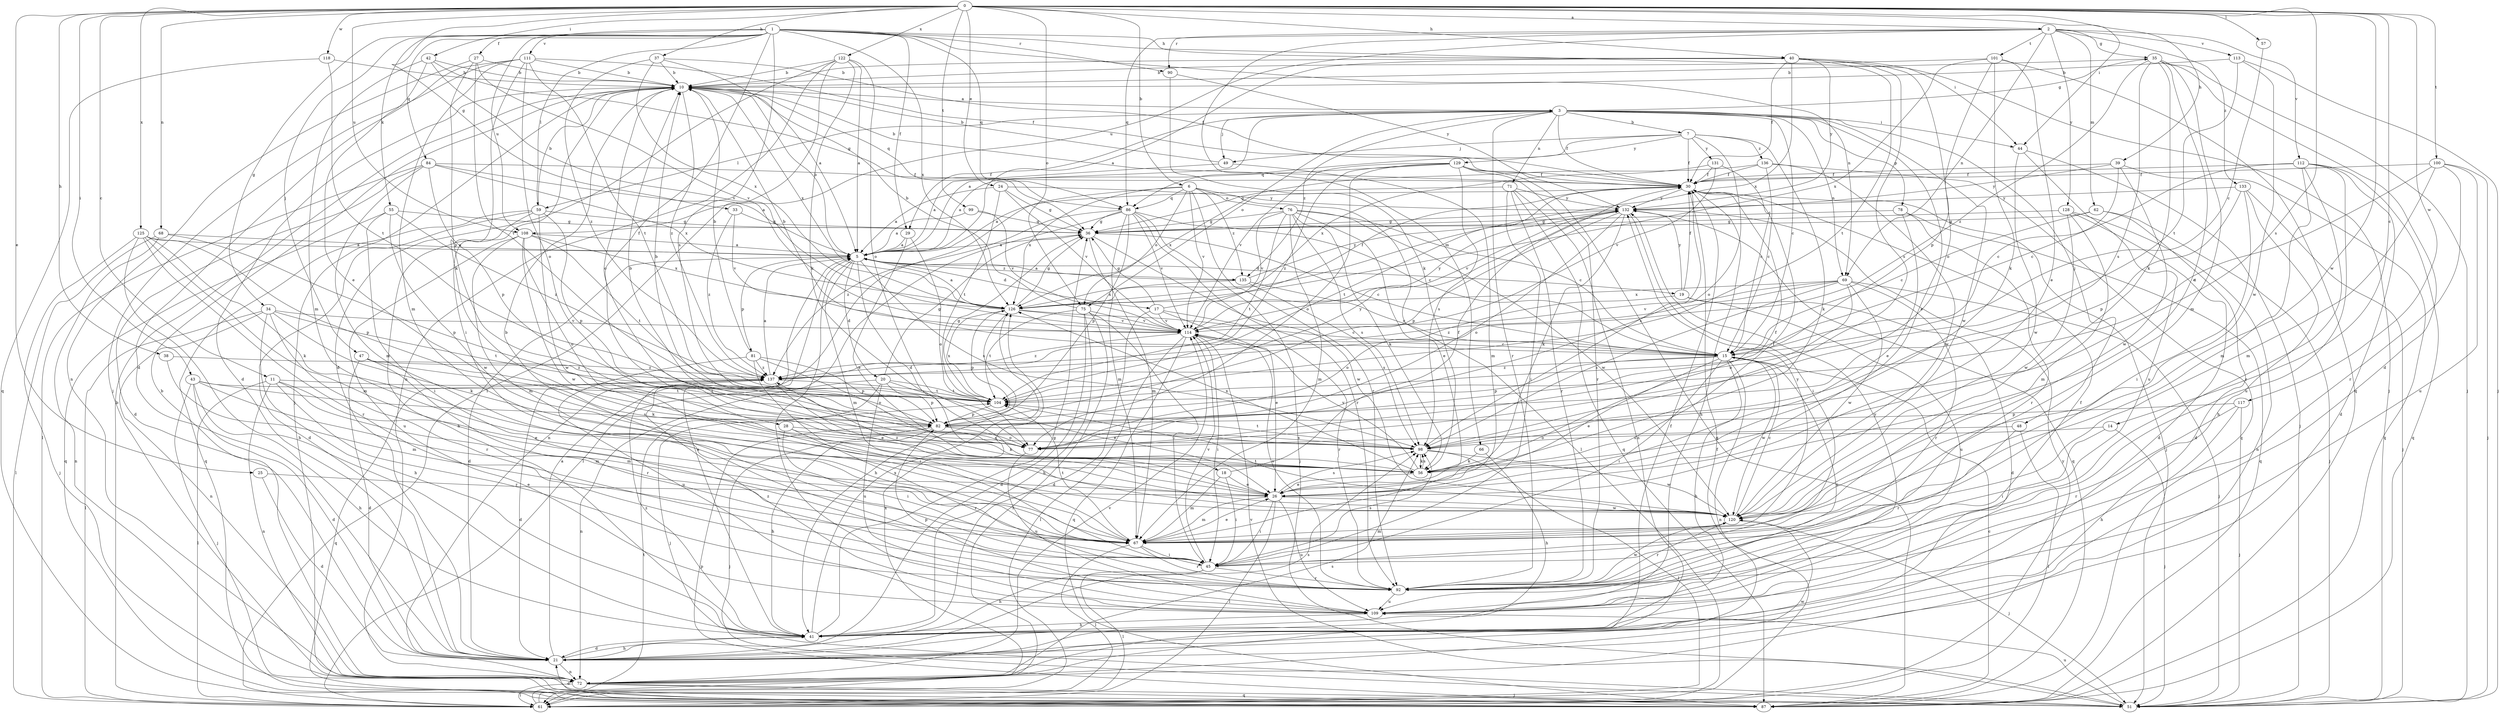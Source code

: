 strict digraph  {
0;
1;
2;
3;
5;
6;
7;
10;
11;
14;
15;
17;
18;
19;
20;
21;
24;
25;
26;
27;
28;
29;
30;
33;
34;
35;
36;
37;
38;
39;
40;
41;
42;
43;
44;
45;
47;
48;
49;
51;
55;
56;
57;
59;
61;
62;
66;
67;
68;
69;
71;
72;
75;
76;
77;
78;
81;
82;
84;
86;
87;
90;
92;
98;
99;
100;
101;
104;
108;
109;
111;
112;
113;
114;
117;
118;
120;
122;
125;
126;
128;
129;
131;
132;
133;
135;
136;
137;
0 -> 2  [label=a];
0 -> 6  [label=b];
0 -> 11  [label=c];
0 -> 14  [label=c];
0 -> 24  [label=e];
0 -> 25  [label=e];
0 -> 33  [label=g];
0 -> 37  [label=h];
0 -> 38  [label=h];
0 -> 39  [label=h];
0 -> 40  [label=h];
0 -> 42  [label=i];
0 -> 43  [label=i];
0 -> 44  [label=i];
0 -> 57  [label=l];
0 -> 68  [label=n];
0 -> 75  [label=o];
0 -> 98  [label=s];
0 -> 99  [label=t];
0 -> 100  [label=t];
0 -> 108  [label=u];
0 -> 117  [label=w];
0 -> 118  [label=w];
0 -> 120  [label=w];
0 -> 122  [label=x];
0 -> 125  [label=x];
1 -> 27  [label=f];
1 -> 28  [label=f];
1 -> 29  [label=f];
1 -> 34  [label=g];
1 -> 40  [label=h];
1 -> 44  [label=i];
1 -> 47  [label=j];
1 -> 55  [label=k];
1 -> 59  [label=l];
1 -> 69  [label=n];
1 -> 84  [label=q];
1 -> 86  [label=q];
1 -> 90  [label=r];
1 -> 98  [label=s];
1 -> 108  [label=u];
1 -> 111  [label=v];
1 -> 126  [label=x];
2 -> 35  [label=g];
2 -> 62  [label=m];
2 -> 66  [label=m];
2 -> 69  [label=n];
2 -> 86  [label=q];
2 -> 90  [label=r];
2 -> 101  [label=t];
2 -> 108  [label=u];
2 -> 112  [label=v];
2 -> 113  [label=v];
2 -> 128  [label=y];
2 -> 133  [label=z];
3 -> 7  [label=b];
3 -> 15  [label=c];
3 -> 26  [label=e];
3 -> 29  [label=f];
3 -> 30  [label=f];
3 -> 35  [label=g];
3 -> 44  [label=i];
3 -> 48  [label=j];
3 -> 49  [label=j];
3 -> 59  [label=l];
3 -> 69  [label=n];
3 -> 71  [label=n];
3 -> 75  [label=o];
3 -> 78  [label=p];
3 -> 92  [label=r];
3 -> 120  [label=w];
3 -> 135  [label=z];
5 -> 3  [label=a];
5 -> 10  [label=b];
5 -> 17  [label=d];
5 -> 18  [label=d];
5 -> 19  [label=d];
5 -> 20  [label=d];
5 -> 21  [label=d];
5 -> 67  [label=m];
5 -> 81  [label=p];
5 -> 98  [label=s];
5 -> 109  [label=u];
5 -> 135  [label=z];
6 -> 61  [label=l];
6 -> 72  [label=n];
6 -> 75  [label=o];
6 -> 76  [label=o];
6 -> 86  [label=q];
6 -> 92  [label=r];
6 -> 114  [label=v];
6 -> 126  [label=x];
6 -> 135  [label=z];
7 -> 30  [label=f];
7 -> 49  [label=j];
7 -> 56  [label=k];
7 -> 77  [label=o];
7 -> 86  [label=q];
7 -> 129  [label=y];
7 -> 131  [label=y];
7 -> 136  [label=z];
10 -> 3  [label=a];
10 -> 21  [label=d];
10 -> 45  [label=i];
10 -> 51  [label=j];
10 -> 77  [label=o];
10 -> 86  [label=q];
10 -> 126  [label=x];
10 -> 137  [label=z];
11 -> 26  [label=e];
11 -> 61  [label=l];
11 -> 67  [label=m];
11 -> 72  [label=n];
11 -> 92  [label=r];
11 -> 104  [label=t];
14 -> 45  [label=i];
14 -> 51  [label=j];
14 -> 98  [label=s];
15 -> 10  [label=b];
15 -> 26  [label=e];
15 -> 41  [label=h];
15 -> 45  [label=i];
15 -> 72  [label=n];
15 -> 82  [label=p];
15 -> 109  [label=u];
15 -> 120  [label=w];
15 -> 137  [label=z];
17 -> 21  [label=d];
17 -> 26  [label=e];
17 -> 30  [label=f];
17 -> 36  [label=g];
17 -> 92  [label=r];
17 -> 114  [label=v];
18 -> 26  [label=e];
18 -> 30  [label=f];
18 -> 45  [label=i];
18 -> 67  [label=m];
19 -> 21  [label=d];
19 -> 30  [label=f];
19 -> 77  [label=o];
19 -> 109  [label=u];
19 -> 132  [label=y];
20 -> 26  [label=e];
20 -> 36  [label=g];
20 -> 51  [label=j];
20 -> 72  [label=n];
20 -> 82  [label=p];
20 -> 104  [label=t];
20 -> 109  [label=u];
21 -> 5  [label=a];
21 -> 30  [label=f];
21 -> 41  [label=h];
21 -> 72  [label=n];
21 -> 98  [label=s];
24 -> 5  [label=a];
24 -> 36  [label=g];
24 -> 104  [label=t];
24 -> 114  [label=v];
24 -> 132  [label=y];
25 -> 21  [label=d];
25 -> 26  [label=e];
26 -> 30  [label=f];
26 -> 45  [label=i];
26 -> 61  [label=l];
26 -> 67  [label=m];
26 -> 98  [label=s];
26 -> 109  [label=u];
26 -> 120  [label=w];
26 -> 137  [label=z];
27 -> 10  [label=b];
27 -> 72  [label=n];
27 -> 82  [label=p];
27 -> 104  [label=t];
27 -> 114  [label=v];
28 -> 45  [label=i];
28 -> 56  [label=k];
28 -> 92  [label=r];
28 -> 98  [label=s];
29 -> 5  [label=a];
29 -> 26  [label=e];
29 -> 77  [label=o];
30 -> 10  [label=b];
30 -> 41  [label=h];
30 -> 51  [label=j];
30 -> 98  [label=s];
30 -> 104  [label=t];
30 -> 126  [label=x];
30 -> 132  [label=y];
33 -> 36  [label=g];
33 -> 114  [label=v];
33 -> 137  [label=z];
34 -> 41  [label=h];
34 -> 56  [label=k];
34 -> 61  [label=l];
34 -> 72  [label=n];
34 -> 92  [label=r];
34 -> 104  [label=t];
34 -> 114  [label=v];
35 -> 10  [label=b];
35 -> 21  [label=d];
35 -> 26  [label=e];
35 -> 51  [label=j];
35 -> 56  [label=k];
35 -> 67  [label=m];
35 -> 98  [label=s];
35 -> 137  [label=z];
36 -> 5  [label=a];
36 -> 15  [label=c];
36 -> 67  [label=m];
36 -> 120  [label=w];
37 -> 5  [label=a];
37 -> 10  [label=b];
37 -> 30  [label=f];
37 -> 126  [label=x];
37 -> 137  [label=z];
38 -> 67  [label=m];
38 -> 137  [label=z];
39 -> 15  [label=c];
39 -> 30  [label=f];
39 -> 87  [label=q];
39 -> 120  [label=w];
39 -> 132  [label=y];
40 -> 5  [label=a];
40 -> 10  [label=b];
40 -> 30  [label=f];
40 -> 51  [label=j];
40 -> 77  [label=o];
40 -> 98  [label=s];
40 -> 104  [label=t];
40 -> 126  [label=x];
40 -> 132  [label=y];
41 -> 5  [label=a];
41 -> 21  [label=d];
41 -> 36  [label=g];
41 -> 126  [label=x];
41 -> 137  [label=z];
42 -> 10  [label=b];
42 -> 26  [label=e];
42 -> 36  [label=g];
42 -> 67  [label=m];
42 -> 114  [label=v];
43 -> 21  [label=d];
43 -> 41  [label=h];
43 -> 51  [label=j];
43 -> 67  [label=m];
43 -> 98  [label=s];
43 -> 104  [label=t];
44 -> 51  [label=j];
44 -> 109  [label=u];
44 -> 120  [label=w];
45 -> 10  [label=b];
45 -> 41  [label=h];
45 -> 61  [label=l];
45 -> 92  [label=r];
45 -> 98  [label=s];
45 -> 114  [label=v];
47 -> 21  [label=d];
47 -> 56  [label=k];
47 -> 92  [label=r];
47 -> 137  [label=z];
48 -> 61  [label=l];
48 -> 77  [label=o];
48 -> 92  [label=r];
49 -> 5  [label=a];
49 -> 10  [label=b];
49 -> 67  [label=m];
51 -> 109  [label=u];
51 -> 114  [label=v];
55 -> 36  [label=g];
55 -> 45  [label=i];
55 -> 87  [label=q];
55 -> 120  [label=w];
55 -> 137  [label=z];
56 -> 26  [label=e];
56 -> 30  [label=f];
56 -> 98  [label=s];
56 -> 114  [label=v];
56 -> 126  [label=x];
57 -> 15  [label=c];
59 -> 10  [label=b];
59 -> 21  [label=d];
59 -> 36  [label=g];
59 -> 41  [label=h];
59 -> 82  [label=p];
59 -> 87  [label=q];
59 -> 120  [label=w];
61 -> 10  [label=b];
61 -> 30  [label=f];
61 -> 104  [label=t];
61 -> 126  [label=x];
61 -> 132  [label=y];
62 -> 15  [label=c];
62 -> 21  [label=d];
62 -> 36  [label=g];
62 -> 51  [label=j];
66 -> 41  [label=h];
66 -> 56  [label=k];
67 -> 26  [label=e];
67 -> 45  [label=i];
67 -> 61  [label=l];
67 -> 92  [label=r];
67 -> 104  [label=t];
67 -> 132  [label=y];
68 -> 5  [label=a];
68 -> 61  [label=l];
68 -> 72  [label=n];
68 -> 82  [label=p];
69 -> 51  [label=j];
69 -> 77  [label=o];
69 -> 92  [label=r];
69 -> 98  [label=s];
69 -> 114  [label=v];
69 -> 120  [label=w];
69 -> 126  [label=x];
69 -> 137  [label=z];
71 -> 5  [label=a];
71 -> 45  [label=i];
71 -> 72  [label=n];
71 -> 87  [label=q];
71 -> 92  [label=r];
71 -> 132  [label=y];
72 -> 10  [label=b];
72 -> 51  [label=j];
72 -> 61  [label=l];
72 -> 87  [label=q];
72 -> 98  [label=s];
72 -> 114  [label=v];
72 -> 120  [label=w];
75 -> 10  [label=b];
75 -> 21  [label=d];
75 -> 41  [label=h];
75 -> 45  [label=i];
75 -> 61  [label=l];
75 -> 104  [label=t];
75 -> 114  [label=v];
76 -> 15  [label=c];
76 -> 26  [label=e];
76 -> 36  [label=g];
76 -> 56  [label=k];
76 -> 67  [label=m];
76 -> 98  [label=s];
76 -> 104  [label=t];
76 -> 114  [label=v];
76 -> 120  [label=w];
77 -> 10  [label=b];
77 -> 109  [label=u];
78 -> 26  [label=e];
78 -> 36  [label=g];
78 -> 87  [label=q];
78 -> 92  [label=r];
81 -> 10  [label=b];
81 -> 45  [label=i];
81 -> 77  [label=o];
81 -> 82  [label=p];
81 -> 109  [label=u];
81 -> 137  [label=z];
82 -> 10  [label=b];
82 -> 41  [label=h];
82 -> 51  [label=j];
82 -> 77  [label=o];
82 -> 98  [label=s];
84 -> 5  [label=a];
84 -> 21  [label=d];
84 -> 30  [label=f];
84 -> 61  [label=l];
84 -> 67  [label=m];
84 -> 82  [label=p];
84 -> 126  [label=x];
86 -> 15  [label=c];
86 -> 36  [label=g];
86 -> 51  [label=j];
86 -> 61  [label=l];
86 -> 67  [label=m];
86 -> 82  [label=p];
86 -> 92  [label=r];
86 -> 114  [label=v];
86 -> 137  [label=z];
87 -> 15  [label=c];
87 -> 21  [label=d];
87 -> 82  [label=p];
90 -> 56  [label=k];
90 -> 132  [label=y];
92 -> 109  [label=u];
92 -> 114  [label=v];
92 -> 120  [label=w];
98 -> 56  [label=k];
98 -> 61  [label=l];
98 -> 104  [label=t];
98 -> 120  [label=w];
99 -> 5  [label=a];
99 -> 36  [label=g];
99 -> 114  [label=v];
100 -> 30  [label=f];
100 -> 51  [label=j];
100 -> 67  [label=m];
100 -> 92  [label=r];
100 -> 104  [label=t];
100 -> 109  [label=u];
101 -> 10  [label=b];
101 -> 26  [label=e];
101 -> 56  [label=k];
101 -> 82  [label=p];
101 -> 87  [label=q];
101 -> 126  [label=x];
104 -> 36  [label=g];
104 -> 82  [label=p];
104 -> 126  [label=x];
104 -> 132  [label=y];
108 -> 5  [label=a];
108 -> 67  [label=m];
108 -> 77  [label=o];
108 -> 104  [label=t];
108 -> 109  [label=u];
108 -> 120  [label=w];
108 -> 126  [label=x];
109 -> 30  [label=f];
109 -> 41  [label=h];
109 -> 82  [label=p];
109 -> 132  [label=y];
109 -> 137  [label=z];
111 -> 10  [label=b];
111 -> 21  [label=d];
111 -> 30  [label=f];
111 -> 51  [label=j];
111 -> 56  [label=k];
111 -> 67  [label=m];
111 -> 77  [label=o];
111 -> 104  [label=t];
112 -> 15  [label=c];
112 -> 21  [label=d];
112 -> 30  [label=f];
112 -> 67  [label=m];
112 -> 87  [label=q];
112 -> 92  [label=r];
112 -> 109  [label=u];
113 -> 10  [label=b];
113 -> 51  [label=j];
113 -> 104  [label=t];
113 -> 120  [label=w];
114 -> 15  [label=c];
114 -> 45  [label=i];
114 -> 61  [label=l];
114 -> 87  [label=q];
114 -> 132  [label=y];
114 -> 137  [label=z];
117 -> 41  [label=h];
117 -> 51  [label=j];
117 -> 82  [label=p];
117 -> 92  [label=r];
118 -> 10  [label=b];
118 -> 87  [label=q];
118 -> 104  [label=t];
120 -> 15  [label=c];
120 -> 51  [label=j];
120 -> 67  [label=m];
120 -> 92  [label=r];
120 -> 104  [label=t];
122 -> 5  [label=a];
122 -> 10  [label=b];
122 -> 21  [label=d];
122 -> 56  [label=k];
122 -> 61  [label=l];
122 -> 72  [label=n];
122 -> 77  [label=o];
125 -> 5  [label=a];
125 -> 41  [label=h];
125 -> 51  [label=j];
125 -> 56  [label=k];
125 -> 67  [label=m];
125 -> 82  [label=p];
125 -> 92  [label=r];
126 -> 5  [label=a];
126 -> 15  [label=c];
126 -> 36  [label=g];
126 -> 41  [label=h];
126 -> 82  [label=p];
126 -> 114  [label=v];
128 -> 21  [label=d];
128 -> 36  [label=g];
128 -> 67  [label=m];
128 -> 72  [label=n];
128 -> 120  [label=w];
129 -> 5  [label=a];
129 -> 30  [label=f];
129 -> 77  [label=o];
129 -> 87  [label=q];
129 -> 92  [label=r];
129 -> 98  [label=s];
129 -> 114  [label=v];
129 -> 137  [label=z];
131 -> 15  [label=c];
131 -> 30  [label=f];
131 -> 114  [label=v];
131 -> 126  [label=x];
132 -> 36  [label=g];
132 -> 45  [label=i];
132 -> 56  [label=k];
132 -> 77  [label=o];
132 -> 82  [label=p];
132 -> 87  [label=q];
132 -> 114  [label=v];
133 -> 41  [label=h];
133 -> 45  [label=i];
133 -> 51  [label=j];
133 -> 82  [label=p];
133 -> 132  [label=y];
135 -> 5  [label=a];
135 -> 15  [label=c];
135 -> 98  [label=s];
135 -> 126  [label=x];
135 -> 132  [label=y];
136 -> 15  [label=c];
136 -> 30  [label=f];
136 -> 36  [label=g];
136 -> 87  [label=q];
136 -> 120  [label=w];
137 -> 5  [label=a];
137 -> 21  [label=d];
137 -> 26  [label=e];
137 -> 87  [label=q];
137 -> 104  [label=t];
}
